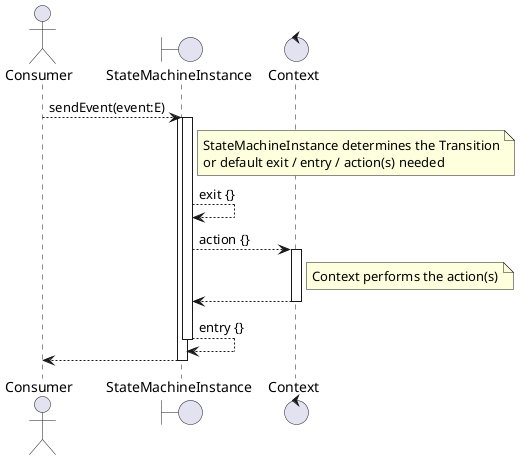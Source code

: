@startuml

actor Consumer
boundary StateMachineInstance
control Context

Consumer ----> StateMachineInstance : sendEvent(event:E)

    activate StateMachineInstance
    note right of StateMachineInstance
        StateMachineInstance determines the Transition
        or default exit / entry / action(s) needed
    end note
    activate StateMachineInstance
    StateMachineInstance ----> StateMachineInstance : exit {}
    StateMachineInstance ----> Context : action {}
    activate Context
    note right of Context
        Context performs the action(s)
    end note
    Context ---->  StateMachineInstance
    deactivate Context
    StateMachineInstance ----> StateMachineInstance : entry {}
    deactivate StateMachineInstance
    return

@enduml
